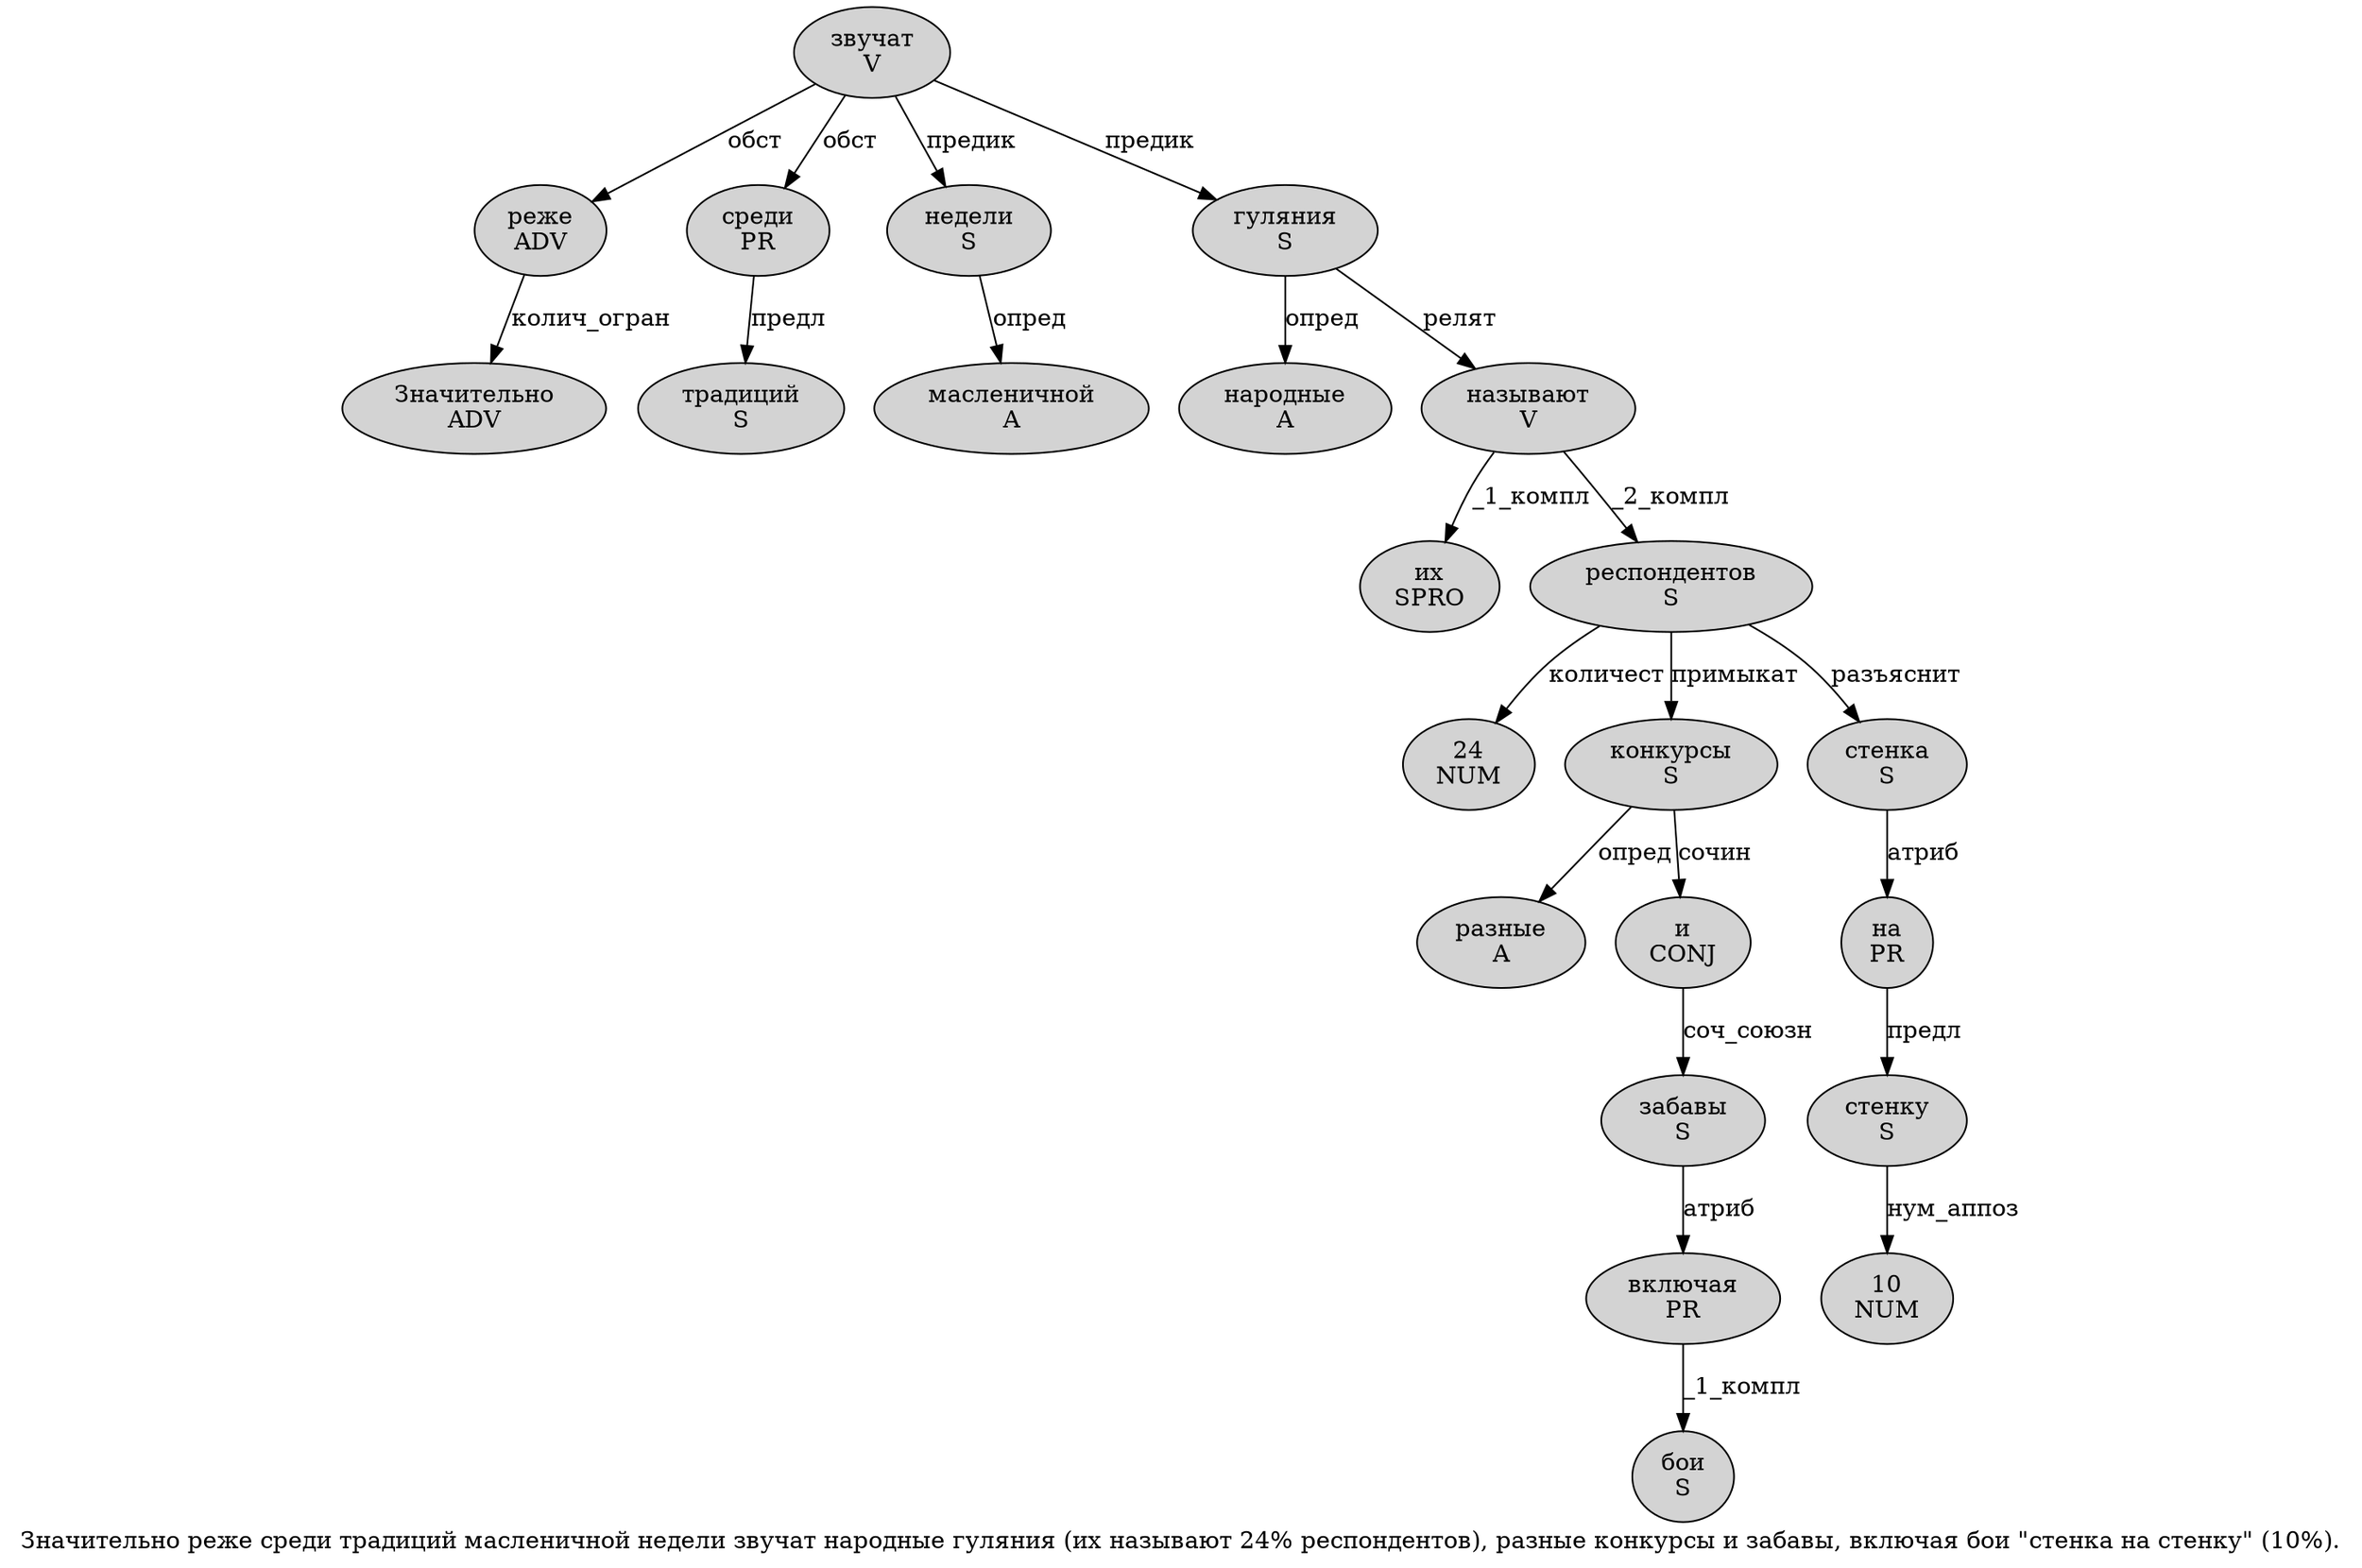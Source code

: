 digraph SENTENCE_1622 {
	graph [label="Значительно реже среди традиций масленичной недели звучат народные гуляния (их называют 24% респондентов), разные конкурсы и забавы, включая бои \"стенка на стенку\" (10%)."]
	node [style=filled]
		0 [label="Значительно
ADV" color="" fillcolor=lightgray penwidth=1 shape=ellipse]
		1 [label="реже
ADV" color="" fillcolor=lightgray penwidth=1 shape=ellipse]
		2 [label="среди
PR" color="" fillcolor=lightgray penwidth=1 shape=ellipse]
		3 [label="традиций
S" color="" fillcolor=lightgray penwidth=1 shape=ellipse]
		4 [label="масленичной
A" color="" fillcolor=lightgray penwidth=1 shape=ellipse]
		5 [label="недели
S" color="" fillcolor=lightgray penwidth=1 shape=ellipse]
		6 [label="звучат
V" color="" fillcolor=lightgray penwidth=1 shape=ellipse]
		7 [label="народные
A" color="" fillcolor=lightgray penwidth=1 shape=ellipse]
		8 [label="гуляния
S" color="" fillcolor=lightgray penwidth=1 shape=ellipse]
		10 [label="их
SPRO" color="" fillcolor=lightgray penwidth=1 shape=ellipse]
		11 [label="называют
V" color="" fillcolor=lightgray penwidth=1 shape=ellipse]
		12 [label="24
NUM" color="" fillcolor=lightgray penwidth=1 shape=ellipse]
		14 [label="респондентов
S" color="" fillcolor=lightgray penwidth=1 shape=ellipse]
		17 [label="разные
A" color="" fillcolor=lightgray penwidth=1 shape=ellipse]
		18 [label="конкурсы
S" color="" fillcolor=lightgray penwidth=1 shape=ellipse]
		19 [label="и
CONJ" color="" fillcolor=lightgray penwidth=1 shape=ellipse]
		20 [label="забавы
S" color="" fillcolor=lightgray penwidth=1 shape=ellipse]
		22 [label="включая
PR" color="" fillcolor=lightgray penwidth=1 shape=ellipse]
		23 [label="бои
S" color="" fillcolor=lightgray penwidth=1 shape=ellipse]
		25 [label="стенка
S" color="" fillcolor=lightgray penwidth=1 shape=ellipse]
		26 [label="на
PR" color="" fillcolor=lightgray penwidth=1 shape=ellipse]
		27 [label="стенку
S" color="" fillcolor=lightgray penwidth=1 shape=ellipse]
		30 [label="10
NUM" color="" fillcolor=lightgray penwidth=1 shape=ellipse]
			6 -> 1 [label="обст"]
			6 -> 2 [label="обст"]
			6 -> 5 [label="предик"]
			6 -> 8 [label="предик"]
			25 -> 26 [label="атриб"]
			14 -> 12 [label="количест"]
			14 -> 18 [label="примыкат"]
			14 -> 25 [label="разъяснит"]
			22 -> 23 [label="_1_компл"]
			19 -> 20 [label="соч_союзн"]
			11 -> 10 [label="_1_компл"]
			11 -> 14 [label="_2_компл"]
			18 -> 17 [label="опред"]
			18 -> 19 [label="сочин"]
			1 -> 0 [label="колич_огран"]
			5 -> 4 [label="опред"]
			27 -> 30 [label="нум_аппоз"]
			8 -> 7 [label="опред"]
			8 -> 11 [label="релят"]
			26 -> 27 [label="предл"]
			2 -> 3 [label="предл"]
			20 -> 22 [label="атриб"]
}